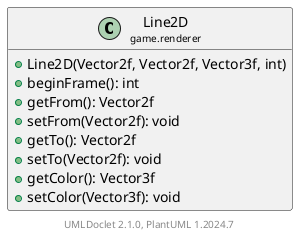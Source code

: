 @startuml
    set namespaceSeparator none
    hide empty fields
    hide empty methods

    class "<size:14>Line2D\n<size:10>game.renderer" as game.renderer.Line2D [[Line2D.html]] {
        +Line2D(Vector2f, Vector2f, Vector3f, int)
        +beginFrame(): int
        +getFrom(): Vector2f
        +setFrom(Vector2f): void
        +getTo(): Vector2f
        +setTo(Vector2f): void
        +getColor(): Vector3f
        +setColor(Vector3f): void
    }

    center footer UMLDoclet 2.1.0, PlantUML %version()
@enduml
